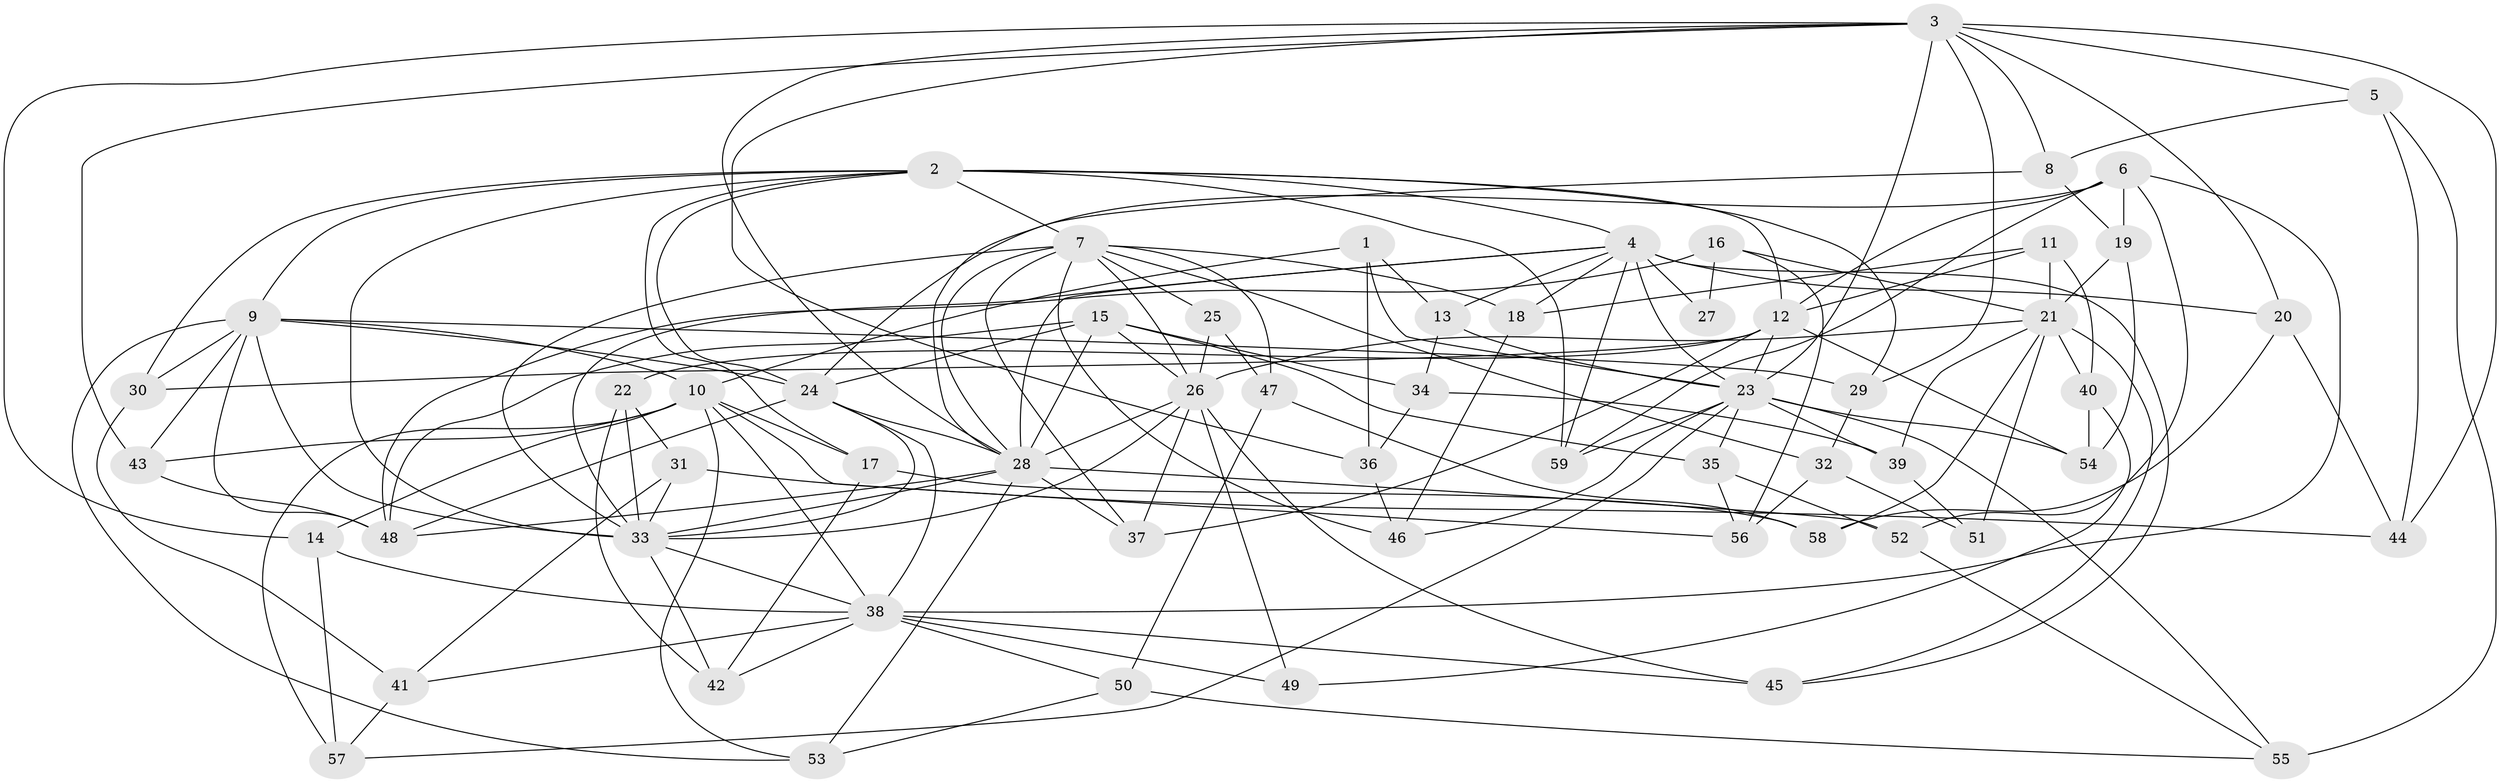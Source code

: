 // original degree distribution, {4: 1.0}
// Generated by graph-tools (version 1.1) at 2025/37/03/09/25 02:37:58]
// undirected, 59 vertices, 159 edges
graph export_dot {
graph [start="1"]
  node [color=gray90,style=filled];
  1;
  2;
  3;
  4;
  5;
  6;
  7;
  8;
  9;
  10;
  11;
  12;
  13;
  14;
  15;
  16;
  17;
  18;
  19;
  20;
  21;
  22;
  23;
  24;
  25;
  26;
  27;
  28;
  29;
  30;
  31;
  32;
  33;
  34;
  35;
  36;
  37;
  38;
  39;
  40;
  41;
  42;
  43;
  44;
  45;
  46;
  47;
  48;
  49;
  50;
  51;
  52;
  53;
  54;
  55;
  56;
  57;
  58;
  59;
  1 -- 10 [weight=1.0];
  1 -- 13 [weight=1.0];
  1 -- 23 [weight=1.0];
  1 -- 36 [weight=1.0];
  2 -- 4 [weight=1.0];
  2 -- 7 [weight=2.0];
  2 -- 9 [weight=2.0];
  2 -- 12 [weight=1.0];
  2 -- 17 [weight=1.0];
  2 -- 24 [weight=1.0];
  2 -- 29 [weight=1.0];
  2 -- 30 [weight=1.0];
  2 -- 33 [weight=1.0];
  2 -- 59 [weight=1.0];
  3 -- 5 [weight=1.0];
  3 -- 8 [weight=1.0];
  3 -- 14 [weight=1.0];
  3 -- 20 [weight=1.0];
  3 -- 23 [weight=1.0];
  3 -- 28 [weight=1.0];
  3 -- 29 [weight=1.0];
  3 -- 36 [weight=1.0];
  3 -- 43 [weight=1.0];
  3 -- 44 [weight=1.0];
  4 -- 13 [weight=1.0];
  4 -- 18 [weight=1.0];
  4 -- 20 [weight=1.0];
  4 -- 23 [weight=1.0];
  4 -- 27 [weight=3.0];
  4 -- 28 [weight=1.0];
  4 -- 33 [weight=1.0];
  4 -- 45 [weight=1.0];
  4 -- 59 [weight=1.0];
  5 -- 8 [weight=1.0];
  5 -- 44 [weight=1.0];
  5 -- 55 [weight=1.0];
  6 -- 12 [weight=3.0];
  6 -- 19 [weight=1.0];
  6 -- 24 [weight=1.0];
  6 -- 38 [weight=1.0];
  6 -- 52 [weight=1.0];
  6 -- 59 [weight=1.0];
  7 -- 18 [weight=1.0];
  7 -- 25 [weight=2.0];
  7 -- 26 [weight=1.0];
  7 -- 28 [weight=1.0];
  7 -- 32 [weight=1.0];
  7 -- 33 [weight=1.0];
  7 -- 37 [weight=1.0];
  7 -- 46 [weight=1.0];
  7 -- 47 [weight=1.0];
  8 -- 19 [weight=1.0];
  8 -- 28 [weight=1.0];
  9 -- 10 [weight=1.0];
  9 -- 24 [weight=1.0];
  9 -- 29 [weight=1.0];
  9 -- 30 [weight=1.0];
  9 -- 33 [weight=1.0];
  9 -- 43 [weight=3.0];
  9 -- 48 [weight=1.0];
  9 -- 53 [weight=1.0];
  10 -- 14 [weight=1.0];
  10 -- 17 [weight=1.0];
  10 -- 38 [weight=2.0];
  10 -- 43 [weight=1.0];
  10 -- 53 [weight=1.0];
  10 -- 56 [weight=1.0];
  10 -- 57 [weight=1.0];
  11 -- 12 [weight=1.0];
  11 -- 18 [weight=1.0];
  11 -- 21 [weight=1.0];
  11 -- 40 [weight=1.0];
  12 -- 22 [weight=1.0];
  12 -- 23 [weight=1.0];
  12 -- 30 [weight=1.0];
  12 -- 37 [weight=1.0];
  12 -- 54 [weight=1.0];
  13 -- 23 [weight=1.0];
  13 -- 34 [weight=1.0];
  14 -- 38 [weight=1.0];
  14 -- 57 [weight=1.0];
  15 -- 24 [weight=1.0];
  15 -- 26 [weight=3.0];
  15 -- 28 [weight=1.0];
  15 -- 34 [weight=1.0];
  15 -- 35 [weight=1.0];
  15 -- 48 [weight=1.0];
  16 -- 21 [weight=1.0];
  16 -- 27 [weight=1.0];
  16 -- 48 [weight=1.0];
  16 -- 56 [weight=1.0];
  17 -- 42 [weight=1.0];
  17 -- 58 [weight=1.0];
  18 -- 46 [weight=1.0];
  19 -- 21 [weight=1.0];
  19 -- 54 [weight=1.0];
  20 -- 44 [weight=1.0];
  20 -- 58 [weight=1.0];
  21 -- 26 [weight=1.0];
  21 -- 39 [weight=1.0];
  21 -- 40 [weight=1.0];
  21 -- 45 [weight=1.0];
  21 -- 51 [weight=2.0];
  21 -- 58 [weight=1.0];
  22 -- 31 [weight=1.0];
  22 -- 33 [weight=1.0];
  22 -- 42 [weight=1.0];
  23 -- 35 [weight=1.0];
  23 -- 39 [weight=1.0];
  23 -- 46 [weight=1.0];
  23 -- 54 [weight=1.0];
  23 -- 55 [weight=1.0];
  23 -- 57 [weight=1.0];
  23 -- 59 [weight=1.0];
  24 -- 28 [weight=1.0];
  24 -- 33 [weight=1.0];
  24 -- 38 [weight=1.0];
  24 -- 48 [weight=1.0];
  25 -- 26 [weight=1.0];
  25 -- 47 [weight=1.0];
  26 -- 28 [weight=1.0];
  26 -- 33 [weight=2.0];
  26 -- 37 [weight=1.0];
  26 -- 45 [weight=1.0];
  26 -- 49 [weight=1.0];
  28 -- 33 [weight=1.0];
  28 -- 37 [weight=1.0];
  28 -- 48 [weight=1.0];
  28 -- 52 [weight=1.0];
  28 -- 53 [weight=1.0];
  29 -- 32 [weight=1.0];
  30 -- 41 [weight=1.0];
  31 -- 33 [weight=1.0];
  31 -- 41 [weight=1.0];
  31 -- 44 [weight=1.0];
  32 -- 51 [weight=1.0];
  32 -- 56 [weight=1.0];
  33 -- 38 [weight=1.0];
  33 -- 42 [weight=1.0];
  34 -- 36 [weight=1.0];
  34 -- 39 [weight=1.0];
  35 -- 52 [weight=1.0];
  35 -- 56 [weight=1.0];
  36 -- 46 [weight=1.0];
  38 -- 41 [weight=1.0];
  38 -- 42 [weight=1.0];
  38 -- 45 [weight=1.0];
  38 -- 49 [weight=2.0];
  38 -- 50 [weight=1.0];
  39 -- 51 [weight=1.0];
  40 -- 49 [weight=1.0];
  40 -- 54 [weight=1.0];
  41 -- 57 [weight=1.0];
  43 -- 48 [weight=1.0];
  47 -- 50 [weight=1.0];
  47 -- 58 [weight=1.0];
  50 -- 53 [weight=1.0];
  50 -- 55 [weight=1.0];
  52 -- 55 [weight=1.0];
}
